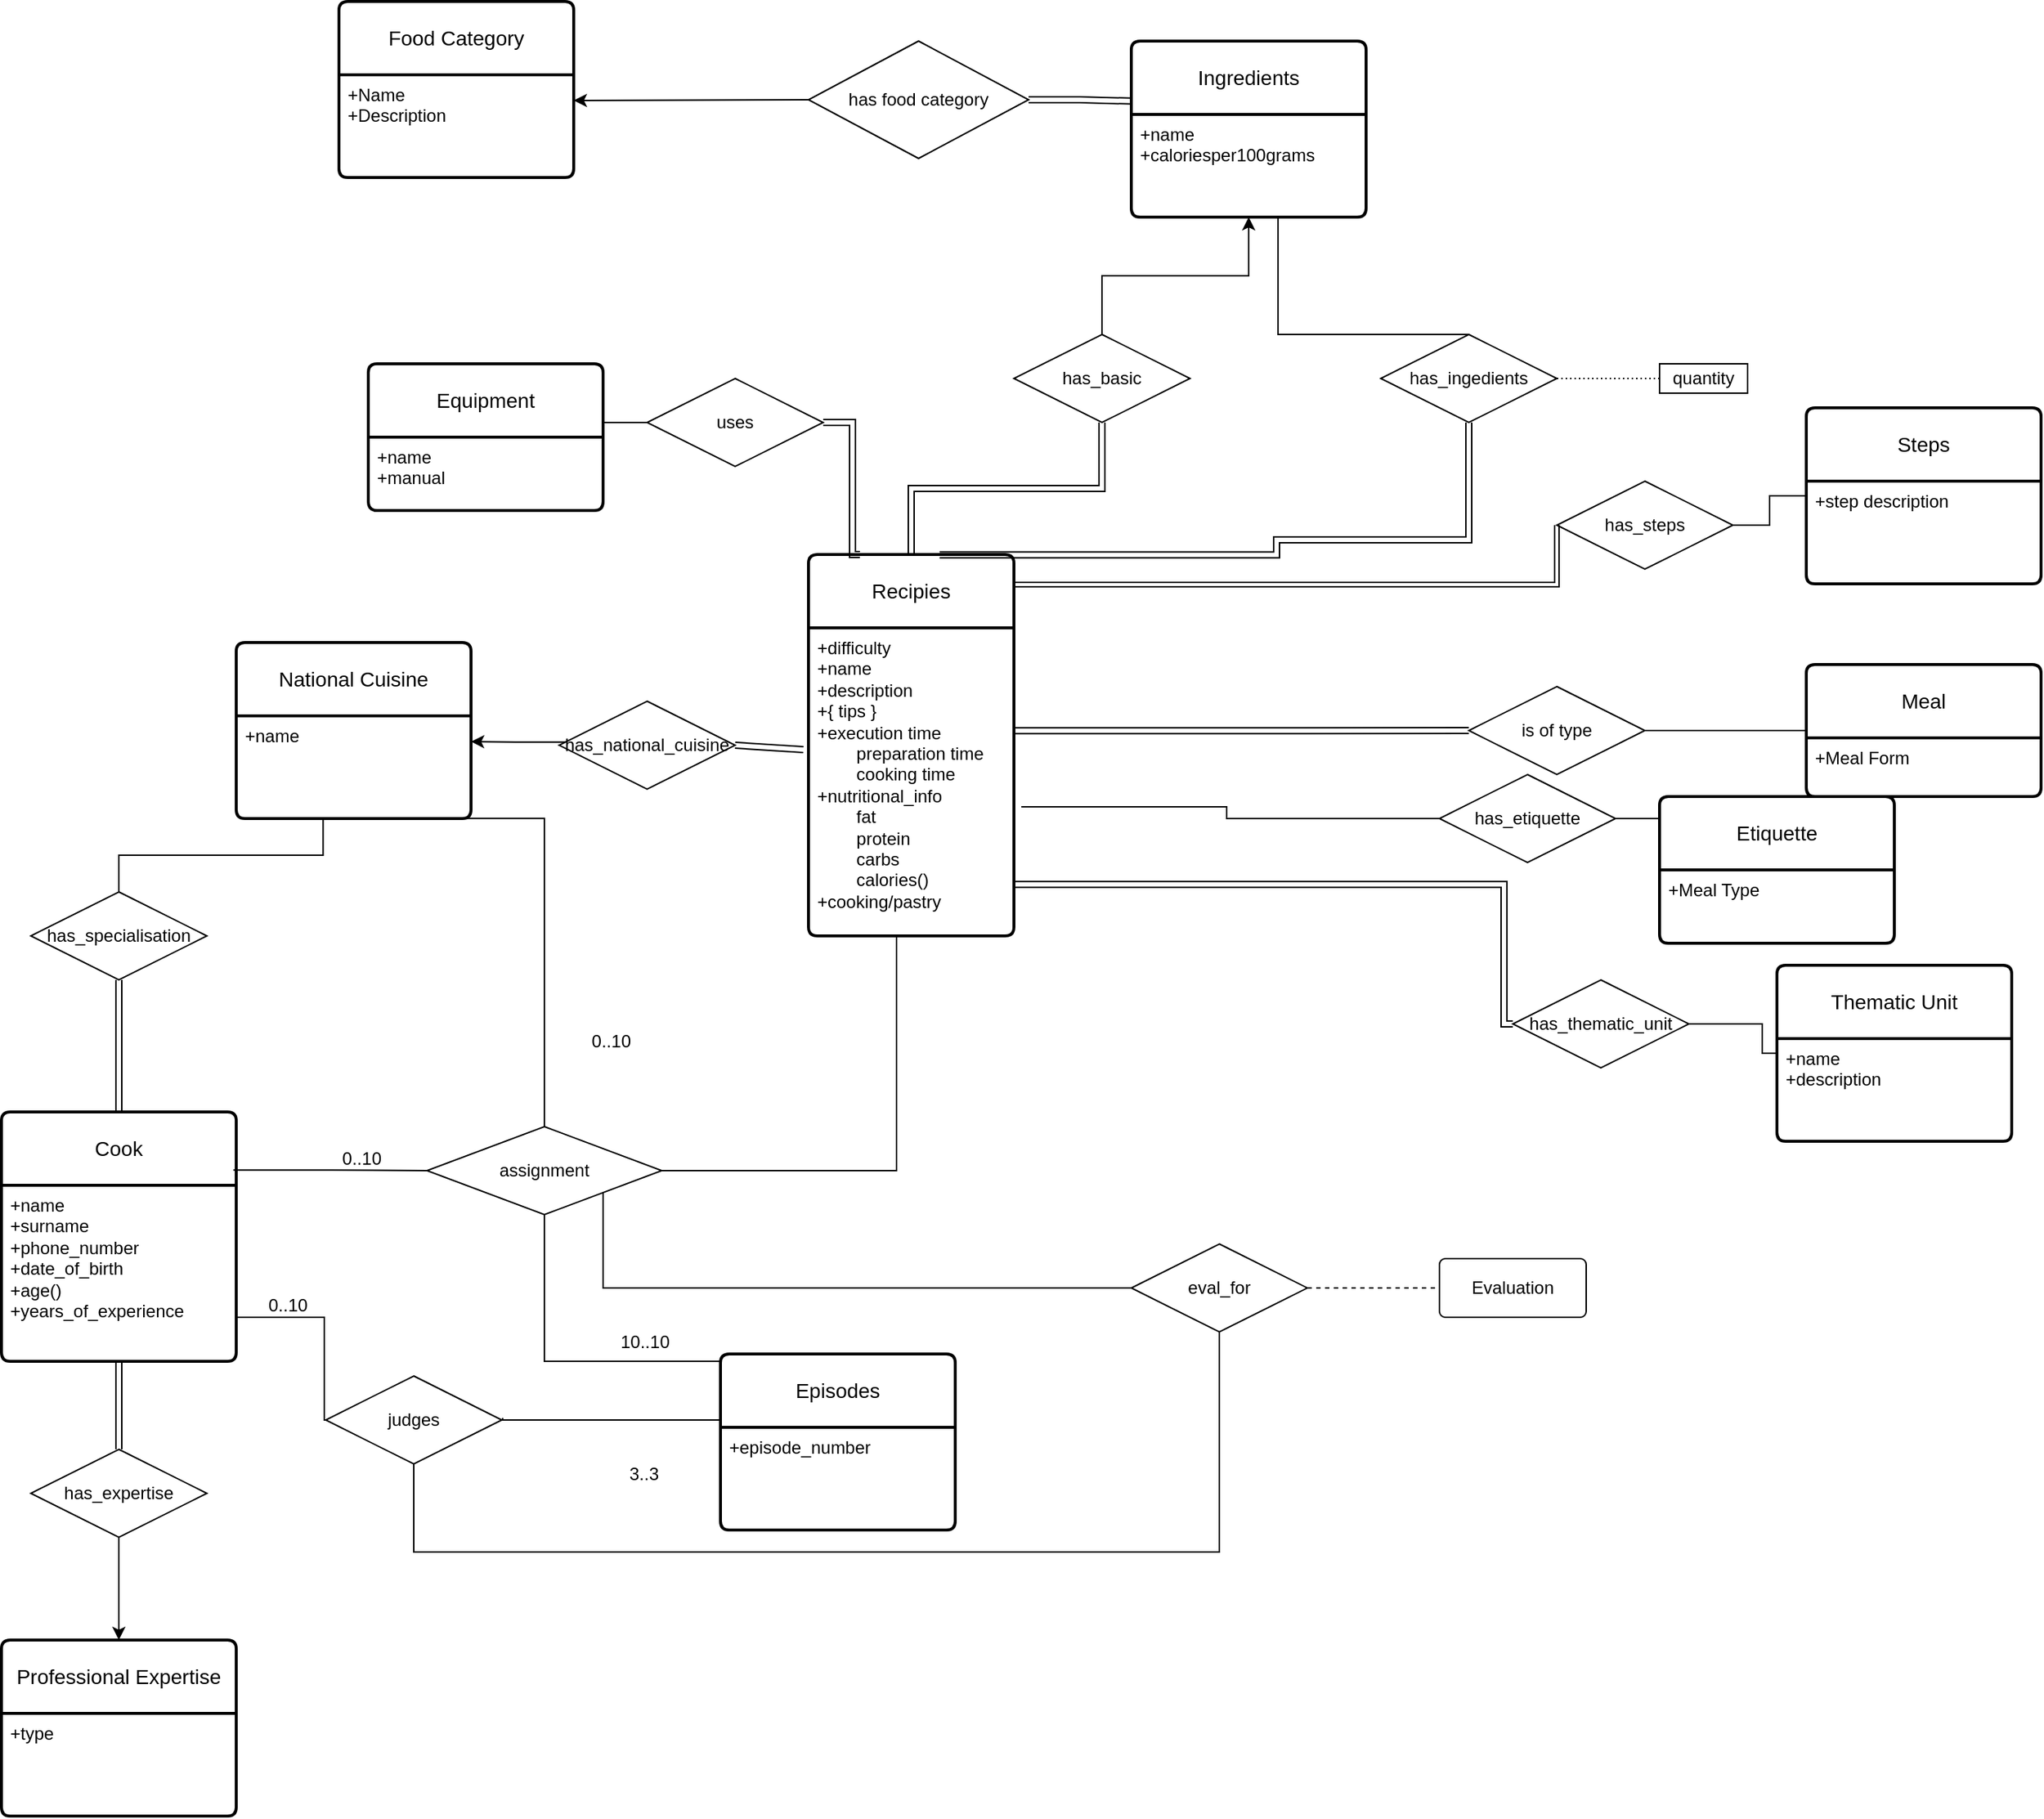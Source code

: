 <mxfile version="24.3.0" type="github">
  <diagram name="Page-1" id="VTxbm6ZFIvx-NwLl5isk">
    <mxGraphModel dx="2327" dy="1938" grid="1" gridSize="10" guides="1" tooltips="1" connect="1" arrows="1" fold="1" page="1" pageScale="1" pageWidth="827" pageHeight="1169" math="0" shadow="0">
      <root>
        <mxCell id="0" />
        <mxCell id="1" parent="0" />
        <mxCell id="XMQH14Z6CKcm3YTAraPi-1" value="Recipies" style="swimlane;childLayout=stackLayout;horizontal=1;startSize=50;horizontalStack=0;rounded=1;fontSize=14;fontStyle=0;strokeWidth=2;resizeParent=0;resizeLast=1;shadow=0;dashed=0;align=center;arcSize=4;whiteSpace=wrap;html=1;" parent="1" vertex="1">
          <mxGeometry x="-60" y="-80" width="140" height="260" as="geometry" />
        </mxCell>
        <mxCell id="XMQH14Z6CKcm3YTAraPi-2" value="&lt;div&gt;+difficulty&lt;/div&gt;&lt;div&gt;+name&lt;/div&gt;&lt;div&gt;+description&lt;/div&gt;&lt;div&gt;+{ tips }&lt;br&gt;&lt;/div&gt;&lt;div&gt;+execution time&lt;/div&gt;&lt;div&gt;&lt;span style=&quot;white-space: pre;&quot;&gt;&#x9;&lt;/span&gt;preparation time&lt;br&gt;&lt;/div&gt;&lt;div&gt;&lt;span style=&quot;white-space: pre;&quot;&gt;&#x9;&lt;/span&gt;cooking time&lt;br&gt;&lt;/div&gt;&lt;div&gt;+nutritional_info&lt;/div&gt;&lt;div&gt;&lt;span style=&quot;white-space: pre;&quot;&gt;&#x9;&lt;/span&gt;fat&lt;br&gt;&lt;/div&gt;&lt;div&gt;&lt;span style=&quot;white-space: pre;&quot;&gt;&lt;span style=&quot;white-space: pre;&quot;&gt;&#x9;&lt;/span&gt;protein&#x9;&lt;/span&gt;&lt;/div&gt;&lt;div&gt;&lt;span style=&quot;white-space: pre;&quot;&gt;&#x9;&lt;/span&gt;carbs&lt;br&gt;&lt;/div&gt;&lt;div&gt;&lt;span style=&quot;white-space: pre;&quot;&gt;&#x9;&lt;/span&gt;calories()&lt;br&gt;&lt;/div&gt;&lt;div&gt;+cooking/pastry&lt;/div&gt;" style="align=left;strokeColor=none;fillColor=none;spacingLeft=4;fontSize=12;verticalAlign=top;resizable=0;rotatable=0;part=1;html=1;" parent="XMQH14Z6CKcm3YTAraPi-1" vertex="1">
          <mxGeometry y="50" width="140" height="210" as="geometry" />
        </mxCell>
        <mxCell id="XMQH14Z6CKcm3YTAraPi-17" value="Meal" style="swimlane;childLayout=stackLayout;horizontal=1;startSize=50;horizontalStack=0;rounded=1;fontSize=14;fontStyle=0;strokeWidth=2;resizeParent=0;resizeLast=1;shadow=0;dashed=0;align=center;arcSize=4;whiteSpace=wrap;html=1;" parent="1" vertex="1">
          <mxGeometry x="620" y="-5" width="160" height="90" as="geometry" />
        </mxCell>
        <mxCell id="XMQH14Z6CKcm3YTAraPi-18" value="+Meal Form" style="align=left;strokeColor=none;fillColor=none;spacingLeft=4;fontSize=12;verticalAlign=top;resizable=0;rotatable=0;part=1;html=1;" parent="XMQH14Z6CKcm3YTAraPi-17" vertex="1">
          <mxGeometry y="50" width="160" height="40" as="geometry" />
        </mxCell>
        <mxCell id="XMQH14Z6CKcm3YTAraPi-20" value="is of type" style="shape=rhombus;perimeter=rhombusPerimeter;whiteSpace=wrap;html=1;align=center;" parent="1" vertex="1">
          <mxGeometry x="390" y="10" width="120" height="60" as="geometry" />
        </mxCell>
        <mxCell id="XMQH14Z6CKcm3YTAraPi-40" value="Equipment" style="swimlane;childLayout=stackLayout;horizontal=1;startSize=50;horizontalStack=0;rounded=1;fontSize=14;fontStyle=0;strokeWidth=2;resizeParent=0;resizeLast=1;shadow=0;dashed=0;align=center;arcSize=4;whiteSpace=wrap;html=1;" parent="1" vertex="1">
          <mxGeometry x="-360" y="-210" width="160" height="100" as="geometry" />
        </mxCell>
        <mxCell id="XMQH14Z6CKcm3YTAraPi-41" value="+name&lt;div&gt;+manual&lt;/div&gt;" style="align=left;strokeColor=none;fillColor=none;spacingLeft=4;fontSize=12;verticalAlign=top;resizable=0;rotatable=0;part=1;html=1;" parent="XMQH14Z6CKcm3YTAraPi-40" vertex="1">
          <mxGeometry y="50" width="160" height="50" as="geometry" />
        </mxCell>
        <mxCell id="2Po9amwctSR_0ZPWqHq3-2" value="uses" style="shape=rhombus;perimeter=rhombusPerimeter;whiteSpace=wrap;html=1;align=center;" parent="1" vertex="1">
          <mxGeometry x="-170" y="-200" width="120" height="60" as="geometry" />
        </mxCell>
        <mxCell id="2Po9amwctSR_0ZPWqHq3-4" value="" style="endArrow=none;html=1;rounded=0;exitX=1;exitY=0;exitDx=0;exitDy=0;entryX=0;entryY=0.5;entryDx=0;entryDy=0;edgeStyle=orthogonalEdgeStyle;" parent="1" source="XMQH14Z6CKcm3YTAraPi-41" target="2Po9amwctSR_0ZPWqHq3-2" edge="1">
          <mxGeometry relative="1" as="geometry">
            <mxPoint x="140" y="-110.11" as="sourcePoint" />
            <mxPoint x="180" y="-110" as="targetPoint" />
          </mxGeometry>
        </mxCell>
        <mxCell id="2Po9amwctSR_0ZPWqHq3-6" value="" style="endArrow=none;html=1;rounded=0;exitX=1;exitY=0.5;exitDx=0;exitDy=0;entryX=0.25;entryY=0;entryDx=0;entryDy=0;edgeStyle=orthogonalEdgeStyle;shape=link;" parent="1" source="2Po9amwctSR_0ZPWqHq3-2" target="XMQH14Z6CKcm3YTAraPi-1" edge="1">
          <mxGeometry relative="1" as="geometry">
            <mxPoint x="250" y="-60" as="sourcePoint" />
            <mxPoint x="249.71" y="-30" as="targetPoint" />
            <Array as="points">
              <mxPoint x="-30" y="-170" />
              <mxPoint x="-30" y="-80" />
            </Array>
          </mxGeometry>
        </mxCell>
        <mxCell id="2Po9amwctSR_0ZPWqHq3-7" value="Steps" style="swimlane;childLayout=stackLayout;horizontal=1;startSize=50;horizontalStack=0;rounded=1;fontSize=14;fontStyle=0;strokeWidth=2;resizeParent=0;resizeLast=1;shadow=0;dashed=0;align=center;arcSize=4;whiteSpace=wrap;html=1;" parent="1" vertex="1">
          <mxGeometry x="620" y="-180" width="160" height="120" as="geometry" />
        </mxCell>
        <mxCell id="2Po9amwctSR_0ZPWqHq3-8" value="+step description" style="align=left;strokeColor=none;fillColor=none;spacingLeft=4;fontSize=12;verticalAlign=top;resizable=0;rotatable=0;part=1;html=1;" parent="2Po9amwctSR_0ZPWqHq3-7" vertex="1">
          <mxGeometry y="50" width="160" height="70" as="geometry" />
        </mxCell>
        <mxCell id="2Po9amwctSR_0ZPWqHq3-23" style="edgeStyle=orthogonalEdgeStyle;rounded=0;orthogonalLoop=1;jettySize=auto;html=1;exitX=0.5;exitY=1;exitDx=0;exitDy=0;" parent="2Po9amwctSR_0ZPWqHq3-7" source="2Po9amwctSR_0ZPWqHq3-8" target="2Po9amwctSR_0ZPWqHq3-8" edge="1">
          <mxGeometry relative="1" as="geometry" />
        </mxCell>
        <mxCell id="2Po9amwctSR_0ZPWqHq3-9" value="has_steps" style="shape=rhombus;perimeter=rhombusPerimeter;whiteSpace=wrap;html=1;align=center;" parent="1" vertex="1">
          <mxGeometry x="450" y="-130" width="120" height="60" as="geometry" />
        </mxCell>
        <mxCell id="2Po9amwctSR_0ZPWqHq3-24" value="" style="endArrow=none;html=1;rounded=0;entryX=0;entryY=0.5;entryDx=0;entryDy=0;exitX=1;exitY=0.5;exitDx=0;exitDy=0;edgeStyle=orthogonalEdgeStyle;" parent="1" source="2Po9amwctSR_0ZPWqHq3-9" target="2Po9amwctSR_0ZPWqHq3-7" edge="1">
          <mxGeometry relative="1" as="geometry">
            <mxPoint x="440" y="-120.59" as="sourcePoint" />
            <mxPoint x="600" y="-120.59" as="targetPoint" />
          </mxGeometry>
        </mxCell>
        <mxCell id="2Po9amwctSR_0ZPWqHq3-25" value="" style="endArrow=none;html=1;rounded=0;entryX=0;entryY=0.5;entryDx=0;entryDy=0;edgeStyle=orthogonalEdgeStyle;shape=link;width=-3;exitX=0.999;exitY=0.079;exitDx=0;exitDy=0;exitPerimeter=0;" parent="1" source="XMQH14Z6CKcm3YTAraPi-1" target="2Po9amwctSR_0ZPWqHq3-9" edge="1">
          <mxGeometry relative="1" as="geometry">
            <mxPoint x="310" y="-60" as="sourcePoint" />
            <mxPoint x="280" y="-80" as="targetPoint" />
            <Array as="points">
              <mxPoint x="450" y="-59" />
            </Array>
          </mxGeometry>
        </mxCell>
        <mxCell id="rbIPk1YV6Hbxs7N49sFK-2" value="" style="endArrow=none;html=1;rounded=0;entryX=0;entryY=0.5;entryDx=0;entryDy=0;edgeStyle=orthogonalEdgeStyle;shape=link;exitX=1.001;exitY=0.334;exitDx=0;exitDy=0;exitPerimeter=0;" parent="1" source="XMQH14Z6CKcm3YTAraPi-2" target="XMQH14Z6CKcm3YTAraPi-20" edge="1">
          <mxGeometry relative="1" as="geometry">
            <mxPoint x="320" y="40" as="sourcePoint" />
            <mxPoint x="380" y="40" as="targetPoint" />
            <Array as="points" />
          </mxGeometry>
        </mxCell>
        <mxCell id="rbIPk1YV6Hbxs7N49sFK-3" value="" style="endArrow=none;html=1;rounded=0;entryX=0;entryY=0.5;entryDx=0;entryDy=0;exitX=1;exitY=0.5;exitDx=0;exitDy=0;edgeStyle=orthogonalEdgeStyle;" parent="1" source="XMQH14Z6CKcm3YTAraPi-20" target="XMQH14Z6CKcm3YTAraPi-17" edge="1">
          <mxGeometry relative="1" as="geometry">
            <mxPoint x="530" y="40" as="sourcePoint" />
            <mxPoint x="550" y="39.5" as="targetPoint" />
          </mxGeometry>
        </mxCell>
        <mxCell id="BiF_-z_ixwd8wcq8bitC-1" value="Ingredients" style="swimlane;childLayout=stackLayout;horizontal=1;startSize=50;horizontalStack=0;rounded=1;fontSize=14;fontStyle=0;strokeWidth=2;resizeParent=0;resizeLast=1;shadow=0;dashed=0;align=center;arcSize=4;whiteSpace=wrap;html=1;" parent="1" vertex="1">
          <mxGeometry x="160" y="-430" width="160" height="120" as="geometry" />
        </mxCell>
        <mxCell id="BiF_-z_ixwd8wcq8bitC-2" value="+name&lt;div&gt;+caloriesper100grams&lt;/div&gt;" style="align=left;strokeColor=none;fillColor=none;spacingLeft=4;fontSize=12;verticalAlign=top;resizable=0;rotatable=0;part=1;html=1;" parent="BiF_-z_ixwd8wcq8bitC-1" vertex="1">
          <mxGeometry y="50" width="160" height="70" as="geometry" />
        </mxCell>
        <mxCell id="BiF_-z_ixwd8wcq8bitC-3" value="has_ingedients" style="shape=rhombus;perimeter=rhombusPerimeter;whiteSpace=wrap;html=1;align=center;" parent="1" vertex="1">
          <mxGeometry x="330" y="-230" width="120" height="60" as="geometry" />
        </mxCell>
        <mxCell id="BiF_-z_ixwd8wcq8bitC-4" value="" style="endArrow=none;html=1;rounded=0;edgeStyle=orthogonalEdgeStyle;exitX=0.5;exitY=1;exitDx=0;exitDy=0;entryX=0.638;entryY=0.001;entryDx=0;entryDy=0;entryPerimeter=0;shape=link;" parent="1" source="BiF_-z_ixwd8wcq8bitC-3" target="XMQH14Z6CKcm3YTAraPi-1" edge="1">
          <mxGeometry relative="1" as="geometry">
            <mxPoint x="240" y="-170" as="sourcePoint" />
            <mxPoint x="260" y="-90" as="targetPoint" />
            <Array as="points">
              <mxPoint x="390" y="-90" />
              <mxPoint x="259" y="-90" />
            </Array>
          </mxGeometry>
        </mxCell>
        <mxCell id="BiF_-z_ixwd8wcq8bitC-5" value="" style="endArrow=none;html=1;rounded=0;exitX=0.5;exitY=1;exitDx=0;exitDy=0;entryX=0.5;entryY=0;entryDx=0;entryDy=0;edgeStyle=orthogonalEdgeStyle;" parent="1" source="BiF_-z_ixwd8wcq8bitC-2" target="BiF_-z_ixwd8wcq8bitC-3" edge="1">
          <mxGeometry relative="1" as="geometry">
            <mxPoint x="239.66" y="-300" as="sourcePoint" />
            <mxPoint x="240" y="-250" as="targetPoint" />
            <Array as="points">
              <mxPoint x="260" y="-310" />
            </Array>
          </mxGeometry>
        </mxCell>
        <mxCell id="BiF_-z_ixwd8wcq8bitC-6" value="" style="endArrow=none;html=1;rounded=0;dashed=1;dashPattern=1 2;exitX=1;exitY=0.5;exitDx=0;exitDy=0;entryX=0;entryY=0.5;entryDx=0;entryDy=0;edgeStyle=orthogonalEdgeStyle;" parent="1" source="BiF_-z_ixwd8wcq8bitC-3" target="BiF_-z_ixwd8wcq8bitC-8" edge="1">
          <mxGeometry relative="1" as="geometry">
            <mxPoint x="370" y="-210.71" as="sourcePoint" />
            <mxPoint x="410" y="-210" as="targetPoint" />
          </mxGeometry>
        </mxCell>
        <mxCell id="BiF_-z_ixwd8wcq8bitC-8" value="quantity" style="rounded=0;whiteSpace=wrap;html=1;" parent="1" vertex="1">
          <mxGeometry x="520" y="-210" width="60" height="20" as="geometry" />
        </mxCell>
        <mxCell id="BiF_-z_ixwd8wcq8bitC-9" value="Food Category" style="swimlane;childLayout=stackLayout;horizontal=1;startSize=50;horizontalStack=0;rounded=1;fontSize=14;fontStyle=0;strokeWidth=2;resizeParent=0;resizeLast=1;shadow=0;dashed=0;align=center;arcSize=4;whiteSpace=wrap;html=1;" parent="1" vertex="1">
          <mxGeometry x="-380" y="-457" width="160" height="120" as="geometry" />
        </mxCell>
        <mxCell id="BiF_-z_ixwd8wcq8bitC-10" value="+Name&lt;div&gt;+Description&lt;/div&gt;" style="align=left;strokeColor=none;fillColor=none;spacingLeft=4;fontSize=12;verticalAlign=top;resizable=0;rotatable=0;part=1;html=1;" parent="BiF_-z_ixwd8wcq8bitC-9" vertex="1">
          <mxGeometry y="50" width="160" height="70" as="geometry" />
        </mxCell>
        <mxCell id="mYW84UGy_Zn-pRBecV50-27" style="edgeStyle=orthogonalEdgeStyle;rounded=0;orthogonalLoop=1;jettySize=auto;html=1;exitX=0;exitY=0.5;exitDx=0;exitDy=0;entryX=1;entryY=0.25;entryDx=0;entryDy=0;" parent="1" source="BiF_-z_ixwd8wcq8bitC-11" target="BiF_-z_ixwd8wcq8bitC-10" edge="1">
          <mxGeometry relative="1" as="geometry">
            <Array as="points">
              <mxPoint x="-220" y="-390" />
            </Array>
          </mxGeometry>
        </mxCell>
        <mxCell id="BiF_-z_ixwd8wcq8bitC-11" value="has food category" style="shape=rhombus;perimeter=rhombusPerimeter;whiteSpace=wrap;html=1;align=center;" parent="1" vertex="1">
          <mxGeometry x="-60" y="-430" width="150" height="80" as="geometry" />
        </mxCell>
        <mxCell id="BiF_-z_ixwd8wcq8bitC-12" value="" style="endArrow=none;html=1;rounded=0;entryX=0.005;entryY=0.341;entryDx=0;entryDy=0;entryPerimeter=0;exitX=1;exitY=0.5;exitDx=0;exitDy=0;edgeStyle=orthogonalEdgeStyle;shape=link;" parent="1" source="BiF_-z_ixwd8wcq8bitC-11" target="BiF_-z_ixwd8wcq8bitC-1" edge="1">
          <mxGeometry relative="1" as="geometry">
            <mxPoint x="110" y="-389" as="sourcePoint" />
            <mxPoint x="160" y="-390" as="targetPoint" />
          </mxGeometry>
        </mxCell>
        <mxCell id="mYW84UGy_Zn-pRBecV50-25" style="edgeStyle=orthogonalEdgeStyle;rounded=0;orthogonalLoop=1;jettySize=auto;html=1;exitX=0.5;exitY=0;exitDx=0;exitDy=0;entryX=0.5;entryY=1;entryDx=0;entryDy=0;" parent="1" source="mYW84UGy_Zn-pRBecV50-1" target="BiF_-z_ixwd8wcq8bitC-2" edge="1">
          <mxGeometry relative="1" as="geometry" />
        </mxCell>
        <mxCell id="mYW84UGy_Zn-pRBecV50-1" value="has_basic" style="shape=rhombus;perimeter=rhombusPerimeter;whiteSpace=wrap;html=1;align=center;" parent="1" vertex="1">
          <mxGeometry x="80" y="-230" width="120" height="60" as="geometry" />
        </mxCell>
        <mxCell id="mYW84UGy_Zn-pRBecV50-2" value="" style="endArrow=none;html=1;rounded=0;entryX=0.5;entryY=1;entryDx=0;entryDy=0;edgeStyle=orthogonalEdgeStyle;shape=link;" parent="1" source="XMQH14Z6CKcm3YTAraPi-1" target="mYW84UGy_Zn-pRBecV50-1" edge="1">
          <mxGeometry relative="1" as="geometry">
            <mxPoint x="-150" y="-250" as="sourcePoint" />
            <mxPoint x="10" y="-250" as="targetPoint" />
          </mxGeometry>
        </mxCell>
        <mxCell id="mYW84UGy_Zn-pRBecV50-34" value="Cook" style="swimlane;childLayout=stackLayout;horizontal=1;startSize=50;horizontalStack=0;rounded=1;fontSize=14;fontStyle=0;strokeWidth=2;resizeParent=0;resizeLast=1;shadow=0;dashed=0;align=center;arcSize=4;whiteSpace=wrap;html=1;" parent="1" vertex="1">
          <mxGeometry x="-610" y="300" width="160" height="170" as="geometry" />
        </mxCell>
        <mxCell id="mYW84UGy_Zn-pRBecV50-35" value="+name&lt;div&gt;+surname&lt;/div&gt;&lt;div&gt;+phone_number&lt;/div&gt;&lt;div&gt;+date_of_birth&lt;/div&gt;&lt;div&gt;+age()&lt;/div&gt;&lt;div&gt;+years_of_experience&lt;/div&gt;" style="align=left;strokeColor=none;fillColor=none;spacingLeft=4;fontSize=12;verticalAlign=top;resizable=0;rotatable=0;part=1;html=1;" parent="mYW84UGy_Zn-pRBecV50-34" vertex="1">
          <mxGeometry y="50" width="160" height="120" as="geometry" />
        </mxCell>
        <mxCell id="mYW84UGy_Zn-pRBecV50-37" value="National Cuisine" style="swimlane;childLayout=stackLayout;horizontal=1;startSize=50;horizontalStack=0;rounded=1;fontSize=14;fontStyle=0;strokeWidth=2;resizeParent=0;resizeLast=1;shadow=0;dashed=0;align=center;arcSize=4;whiteSpace=wrap;html=1;" parent="1" vertex="1">
          <mxGeometry x="-450" y="-20" width="160" height="120" as="geometry" />
        </mxCell>
        <mxCell id="mYW84UGy_Zn-pRBecV50-38" value="+name" style="align=left;strokeColor=none;fillColor=none;spacingLeft=4;fontSize=12;verticalAlign=top;resizable=0;rotatable=0;part=1;html=1;" parent="mYW84UGy_Zn-pRBecV50-37" vertex="1">
          <mxGeometry y="50" width="160" height="70" as="geometry" />
        </mxCell>
        <mxCell id="mYW84UGy_Zn-pRBecV50-48" style="edgeStyle=orthogonalEdgeStyle;rounded=0;orthogonalLoop=1;jettySize=auto;html=1;entryX=1;entryY=0.25;entryDx=0;entryDy=0;exitX=0.086;exitY=0.465;exitDx=0;exitDy=0;exitPerimeter=0;" parent="1" source="mYW84UGy_Zn-pRBecV50-40" target="mYW84UGy_Zn-pRBecV50-38" edge="1">
          <mxGeometry relative="1" as="geometry">
            <mxPoint x="-330" y="50" as="targetPoint" />
            <Array as="points" />
          </mxGeometry>
        </mxCell>
        <mxCell id="mYW84UGy_Zn-pRBecV50-40" value="has_national_cuisine" style="shape=rhombus;perimeter=rhombusPerimeter;whiteSpace=wrap;html=1;align=center;" parent="1" vertex="1">
          <mxGeometry x="-230" y="20" width="120" height="60" as="geometry" />
        </mxCell>
        <mxCell id="mYW84UGy_Zn-pRBecV50-41" value="" style="endArrow=none;html=1;rounded=0;entryX=-0.025;entryY=0.395;entryDx=0;entryDy=0;entryPerimeter=0;exitX=1;exitY=0.5;exitDx=0;exitDy=0;shape=link;" parent="1" source="mYW84UGy_Zn-pRBecV50-40" target="XMQH14Z6CKcm3YTAraPi-2" edge="1">
          <mxGeometry relative="1" as="geometry">
            <mxPoint x="-90" y="200" as="sourcePoint" />
            <mxPoint x="70" y="200" as="targetPoint" />
          </mxGeometry>
        </mxCell>
        <mxCell id="mYW84UGy_Zn-pRBecV50-43" value="has_specialisation" style="shape=rhombus;perimeter=rhombusPerimeter;whiteSpace=wrap;html=1;align=center;" parent="1" vertex="1">
          <mxGeometry x="-590" y="150" width="120" height="60" as="geometry" />
        </mxCell>
        <mxCell id="mYW84UGy_Zn-pRBecV50-44" value="" style="endArrow=none;html=1;rounded=0;exitX=0.5;exitY=0;exitDx=0;exitDy=0;entryX=0.5;entryY=1;entryDx=0;entryDy=0;shape=link;" parent="1" source="mYW84UGy_Zn-pRBecV50-34" target="mYW84UGy_Zn-pRBecV50-43" edge="1">
          <mxGeometry relative="1" as="geometry">
            <mxPoint x="-90" y="200" as="sourcePoint" />
            <mxPoint x="70" y="200" as="targetPoint" />
          </mxGeometry>
        </mxCell>
        <mxCell id="mYW84UGy_Zn-pRBecV50-45" value="" style="endArrow=none;html=1;rounded=0;exitX=0.5;exitY=0;exitDx=0;exitDy=0;entryX=0.37;entryY=1.002;entryDx=0;entryDy=0;entryPerimeter=0;edgeStyle=orthogonalEdgeStyle;" parent="1" source="mYW84UGy_Zn-pRBecV50-43" target="mYW84UGy_Zn-pRBecV50-38" edge="1">
          <mxGeometry relative="1" as="geometry">
            <mxPoint x="-90" y="200" as="sourcePoint" />
            <mxPoint x="-460" y="130" as="targetPoint" />
          </mxGeometry>
        </mxCell>
        <mxCell id="mYW84UGy_Zn-pRBecV50-50" value="Professional Expertise" style="swimlane;childLayout=stackLayout;horizontal=1;startSize=50;horizontalStack=0;rounded=1;fontSize=14;fontStyle=0;strokeWidth=2;resizeParent=0;resizeLast=1;shadow=0;dashed=0;align=center;arcSize=4;whiteSpace=wrap;html=1;" parent="1" vertex="1">
          <mxGeometry x="-610" y="660" width="160" height="120" as="geometry" />
        </mxCell>
        <mxCell id="mYW84UGy_Zn-pRBecV50-51" value="+type" style="align=left;strokeColor=none;fillColor=none;spacingLeft=4;fontSize=12;verticalAlign=top;resizable=0;rotatable=0;part=1;html=1;" parent="mYW84UGy_Zn-pRBecV50-50" vertex="1">
          <mxGeometry y="50" width="160" height="70" as="geometry" />
        </mxCell>
        <mxCell id="mYW84UGy_Zn-pRBecV50-54" style="edgeStyle=orthogonalEdgeStyle;rounded=0;orthogonalLoop=1;jettySize=auto;html=1;exitX=0.5;exitY=1;exitDx=0;exitDy=0;entryX=0.5;entryY=0;entryDx=0;entryDy=0;" parent="1" source="mYW84UGy_Zn-pRBecV50-52" target="mYW84UGy_Zn-pRBecV50-50" edge="1">
          <mxGeometry relative="1" as="geometry">
            <mxPoint x="-400" y="620" as="sourcePoint" />
            <mxPoint x="-400" y="750" as="targetPoint" />
            <Array as="points">
              <mxPoint x="-530" y="660" />
              <mxPoint x="-530" y="660" />
            </Array>
          </mxGeometry>
        </mxCell>
        <mxCell id="mYW84UGy_Zn-pRBecV50-52" value="has_expertise" style="shape=rhombus;perimeter=rhombusPerimeter;whiteSpace=wrap;html=1;align=center;" parent="1" vertex="1">
          <mxGeometry x="-590" y="530" width="120" height="60" as="geometry" />
        </mxCell>
        <mxCell id="mYW84UGy_Zn-pRBecV50-53" value="" style="endArrow=none;html=1;rounded=0;exitX=0.5;exitY=1;exitDx=0;exitDy=0;entryX=0.5;entryY=0;entryDx=0;entryDy=0;shape=link;" parent="1" source="mYW84UGy_Zn-pRBecV50-35" target="mYW84UGy_Zn-pRBecV50-52" edge="1">
          <mxGeometry relative="1" as="geometry">
            <mxPoint x="-350" y="490" as="sourcePoint" />
            <mxPoint x="-350" y="610" as="targetPoint" />
          </mxGeometry>
        </mxCell>
        <mxCell id="mYW84UGy_Zn-pRBecV50-55" value="Episodes" style="swimlane;childLayout=stackLayout;horizontal=1;startSize=50;horizontalStack=0;rounded=1;fontSize=14;fontStyle=0;strokeWidth=2;resizeParent=0;resizeLast=1;shadow=0;dashed=0;align=center;arcSize=4;whiteSpace=wrap;html=1;" parent="1" vertex="1">
          <mxGeometry x="-120" y="465" width="160" height="120" as="geometry" />
        </mxCell>
        <mxCell id="mYW84UGy_Zn-pRBecV50-56" value="+episode_number" style="align=left;strokeColor=none;fillColor=none;spacingLeft=4;fontSize=12;verticalAlign=top;resizable=0;rotatable=0;part=1;html=1;" parent="mYW84UGy_Zn-pRBecV50-55" vertex="1">
          <mxGeometry y="50" width="160" height="70" as="geometry" />
        </mxCell>
        <mxCell id="mYW84UGy_Zn-pRBecV50-57" value="judges" style="shape=rhombus;perimeter=rhombusPerimeter;whiteSpace=wrap;html=1;align=center;" parent="1" vertex="1">
          <mxGeometry x="-389" y="480" width="120" height="60" as="geometry" />
        </mxCell>
        <mxCell id="mYW84UGy_Zn-pRBecV50-64" value="" style="html=1;rounded=0;endArrow=none;endFill=0;exitX=1;exitY=0.5;exitDx=0;exitDy=0;entryX=0;entryY=0.5;entryDx=0;entryDy=0;edgeStyle=orthogonalEdgeStyle;" parent="1" source="mYW84UGy_Zn-pRBecV50-35" target="mYW84UGy_Zn-pRBecV50-57" edge="1">
          <mxGeometry relative="1" as="geometry">
            <mxPoint x="-400" y="458.75" as="sourcePoint" />
            <mxPoint x="-240" y="458.75" as="targetPoint" />
            <Array as="points">
              <mxPoint x="-450" y="440" />
              <mxPoint x="-390" y="440" />
            </Array>
          </mxGeometry>
        </mxCell>
        <mxCell id="mYW84UGy_Zn-pRBecV50-65" value="0..10" style="resizable=0;html=1;whiteSpace=wrap;align=left;verticalAlign=bottom;" parent="mYW84UGy_Zn-pRBecV50-64" connectable="0" vertex="1">
          <mxGeometry x="-1" relative="1" as="geometry">
            <mxPoint x="20" y="30" as="offset" />
          </mxGeometry>
        </mxCell>
        <mxCell id="mYW84UGy_Zn-pRBecV50-67" value="" style="endArrow=none;html=1;rounded=0;edgeStyle=orthogonalEdgeStyle;exitX=1.005;exitY=0.477;exitDx=0;exitDy=0;exitPerimeter=0;entryX=-0.002;entryY=0.572;entryDx=0;entryDy=0;entryPerimeter=0;" parent="1" source="mYW84UGy_Zn-pRBecV50-57" target="mYW84UGy_Zn-pRBecV50-56" edge="1">
          <mxGeometry relative="1" as="geometry">
            <mxPoint x="-267.12" y="440.5" as="sourcePoint" />
            <mxPoint x="-160" y="510" as="targetPoint" />
            <Array as="points">
              <mxPoint x="-268" y="510" />
            </Array>
          </mxGeometry>
        </mxCell>
        <mxCell id="mYW84UGy_Zn-pRBecV50-69" value="3..3" style="resizable=0;html=1;whiteSpace=wrap;align=right;verticalAlign=bottom;" parent="mYW84UGy_Zn-pRBecV50-67" connectable="0" vertex="1">
          <mxGeometry x="1" relative="1" as="geometry">
            <mxPoint x="-40" as="offset" />
          </mxGeometry>
        </mxCell>
        <mxCell id="mYW84UGy_Zn-pRBecV50-70" value="assignment" style="shape=rhombus;perimeter=rhombusPerimeter;whiteSpace=wrap;html=1;align=center;" parent="1" vertex="1">
          <mxGeometry x="-320" y="310" width="160" height="60" as="geometry" />
        </mxCell>
        <mxCell id="mYW84UGy_Zn-pRBecV50-71" value="" style="html=1;rounded=0;exitX=0.5;exitY=1;exitDx=0;exitDy=0;entryX=0;entryY=0.25;entryDx=0;entryDy=0;edgeStyle=orthogonalEdgeStyle;endArrow=none;endFill=0;" parent="1" source="mYW84UGy_Zn-pRBecV50-70" target="mYW84UGy_Zn-pRBecV50-55" edge="1">
          <mxGeometry relative="1" as="geometry">
            <mxPoint x="-210" y="339.7" as="sourcePoint" />
            <mxPoint x="-50" y="339.7" as="targetPoint" />
            <Array as="points">
              <mxPoint x="-240" y="470" />
              <mxPoint x="-120" y="470" />
            </Array>
          </mxGeometry>
        </mxCell>
        <mxCell id="mYW84UGy_Zn-pRBecV50-72" value="10..10" style="resizable=0;html=1;whiteSpace=wrap;align=left;verticalAlign=bottom;" parent="mYW84UGy_Zn-pRBecV50-71" connectable="0" vertex="1">
          <mxGeometry x="-1" relative="1" as="geometry">
            <mxPoint x="50" y="95" as="offset" />
          </mxGeometry>
        </mxCell>
        <mxCell id="mYW84UGy_Zn-pRBecV50-81" value="" style="endArrow=none;html=1;rounded=0;exitX=0.988;exitY=0.233;exitDx=0;exitDy=0;exitPerimeter=0;entryX=0;entryY=0.5;entryDx=0;entryDy=0;edgeStyle=orthogonalEdgeStyle;" parent="1" source="mYW84UGy_Zn-pRBecV50-34" target="mYW84UGy_Zn-pRBecV50-70" edge="1">
          <mxGeometry relative="1" as="geometry">
            <mxPoint x="-440" y="339.79" as="sourcePoint" />
            <mxPoint x="-410" y="340" as="targetPoint" />
          </mxGeometry>
        </mxCell>
        <mxCell id="mYW84UGy_Zn-pRBecV50-82" value="0..10" style="resizable=0;html=1;whiteSpace=wrap;align=right;verticalAlign=bottom;" parent="mYW84UGy_Zn-pRBecV50-81" connectable="0" vertex="1">
          <mxGeometry x="1" relative="1" as="geometry">
            <mxPoint x="-30" as="offset" />
          </mxGeometry>
        </mxCell>
        <mxCell id="mYW84UGy_Zn-pRBecV50-89" value="" style="endArrow=none;html=1;rounded=0;entryX=0.5;entryY=0;entryDx=0;entryDy=0;edgeStyle=orthogonalEdgeStyle;exitX=0.894;exitY=0.998;exitDx=0;exitDy=0;exitPerimeter=0;" parent="1" source="mYW84UGy_Zn-pRBecV50-38" target="mYW84UGy_Zn-pRBecV50-70" edge="1">
          <mxGeometry relative="1" as="geometry">
            <mxPoint x="-370" y="160" as="sourcePoint" />
            <mxPoint x="-290" y="240" as="targetPoint" />
            <Array as="points">
              <mxPoint x="-240" y="100" />
            </Array>
          </mxGeometry>
        </mxCell>
        <mxCell id="mYW84UGy_Zn-pRBecV50-97" value="" style="endArrow=none;html=1;rounded=0;edgeStyle=orthogonalEdgeStyle;entryX=0.25;entryY=1;entryDx=0;entryDy=0;exitX=1;exitY=0.5;exitDx=0;exitDy=0;" parent="1" source="mYW84UGy_Zn-pRBecV50-70" target="XMQH14Z6CKcm3YTAraPi-2" edge="1">
          <mxGeometry relative="1" as="geometry">
            <mxPoint x="35" y="230" as="sourcePoint" />
            <mxPoint x="40" y="210" as="targetPoint" />
            <Array as="points">
              <mxPoint y="340" />
              <mxPoint y="180" />
            </Array>
          </mxGeometry>
        </mxCell>
        <mxCell id="mYW84UGy_Zn-pRBecV50-98" value="0..10" style="resizable=0;html=1;whiteSpace=wrap;align=right;verticalAlign=bottom;" parent="mYW84UGy_Zn-pRBecV50-97" connectable="0" vertex="1">
          <mxGeometry x="1" relative="1" as="geometry">
            <mxPoint x="-155" y="80" as="offset" />
          </mxGeometry>
        </mxCell>
        <mxCell id="1i_lyciq13t-V0meyT49-2" value="Etiquette" style="swimlane;childLayout=stackLayout;horizontal=1;startSize=50;horizontalStack=0;rounded=1;fontSize=14;fontStyle=0;strokeWidth=2;resizeParent=0;resizeLast=1;shadow=0;dashed=0;align=center;arcSize=4;whiteSpace=wrap;html=1;" parent="1" vertex="1">
          <mxGeometry x="520" y="85" width="160" height="100" as="geometry" />
        </mxCell>
        <mxCell id="1i_lyciq13t-V0meyT49-3" value="+Meal Type" style="align=left;strokeColor=none;fillColor=none;spacingLeft=4;fontSize=12;verticalAlign=top;resizable=0;rotatable=0;part=1;html=1;" parent="1i_lyciq13t-V0meyT49-2" vertex="1">
          <mxGeometry y="50" width="160" height="50" as="geometry" />
        </mxCell>
        <mxCell id="1i_lyciq13t-V0meyT49-4" value="has_etiquette" style="shape=rhombus;perimeter=rhombusPerimeter;whiteSpace=wrap;html=1;align=center;" parent="1" vertex="1">
          <mxGeometry x="370" y="70" width="120" height="60" as="geometry" />
        </mxCell>
        <mxCell id="1i_lyciq13t-V0meyT49-5" value="" style="endArrow=none;html=1;rounded=0;exitX=0;exitY=0;exitDx=0;exitDy=0;entryX=1;entryY=0.5;entryDx=0;entryDy=0;edgeStyle=orthogonalEdgeStyle;" parent="1" source="1i_lyciq13t-V0meyT49-3" target="1i_lyciq13t-V0meyT49-4" edge="1">
          <mxGeometry relative="1" as="geometry">
            <mxPoint x="460" y="209" as="sourcePoint" />
            <mxPoint x="620" y="209" as="targetPoint" />
          </mxGeometry>
        </mxCell>
        <mxCell id="1i_lyciq13t-V0meyT49-7" value="" style="endArrow=none;html=1;rounded=0;entryX=0;entryY=0.5;entryDx=0;entryDy=0;exitX=1.036;exitY=0.581;exitDx=0;exitDy=0;exitPerimeter=0;edgeStyle=orthogonalEdgeStyle;" parent="1" source="XMQH14Z6CKcm3YTAraPi-2" target="1i_lyciq13t-V0meyT49-4" edge="1">
          <mxGeometry relative="1" as="geometry">
            <mxPoint x="311" y="220" as="sourcePoint" />
            <mxPoint x="360" y="221" as="targetPoint" />
            <Array as="points">
              <mxPoint x="225" y="92" />
              <mxPoint x="225" y="100" />
            </Array>
          </mxGeometry>
        </mxCell>
        <mxCell id="1i_lyciq13t-V0meyT49-8" value="Thematic Unit" style="swimlane;childLayout=stackLayout;horizontal=1;startSize=50;horizontalStack=0;rounded=1;fontSize=14;fontStyle=0;strokeWidth=2;resizeParent=0;resizeLast=1;shadow=0;dashed=0;align=center;arcSize=4;whiteSpace=wrap;html=1;" parent="1" vertex="1">
          <mxGeometry x="600" y="200" width="160" height="120" as="geometry" />
        </mxCell>
        <mxCell id="1i_lyciq13t-V0meyT49-9" value="+name&lt;div&gt;+description&lt;/div&gt;" style="align=left;strokeColor=none;fillColor=none;spacingLeft=4;fontSize=12;verticalAlign=top;resizable=0;rotatable=0;part=1;html=1;" parent="1i_lyciq13t-V0meyT49-8" vertex="1">
          <mxGeometry y="50" width="160" height="70" as="geometry" />
        </mxCell>
        <mxCell id="1i_lyciq13t-V0meyT49-10" value="has_thematic_unit" style="shape=rhombus;perimeter=rhombusPerimeter;whiteSpace=wrap;html=1;align=center;" parent="1" vertex="1">
          <mxGeometry x="420" y="210" width="120" height="60" as="geometry" />
        </mxCell>
        <mxCell id="1i_lyciq13t-V0meyT49-11" value="" style="endArrow=none;html=1;rounded=0;entryX=1;entryY=0.5;entryDx=0;entryDy=0;exitX=0;exitY=0.5;exitDx=0;exitDy=0;edgeStyle=orthogonalEdgeStyle;" parent="1" source="1i_lyciq13t-V0meyT49-8" target="1i_lyciq13t-V0meyT49-10" edge="1">
          <mxGeometry relative="1" as="geometry">
            <mxPoint x="580" y="250" as="sourcePoint" />
            <mxPoint x="740" y="250" as="targetPoint" />
            <Array as="points">
              <mxPoint x="590" y="240" />
            </Array>
          </mxGeometry>
        </mxCell>
        <mxCell id="1i_lyciq13t-V0meyT49-12" value="" style="endArrow=none;html=1;rounded=0;entryX=0.993;entryY=0.833;entryDx=0;entryDy=0;entryPerimeter=0;shape=link;edgeStyle=orthogonalEdgeStyle;exitX=0;exitY=0.5;exitDx=0;exitDy=0;" parent="1" source="1i_lyciq13t-V0meyT49-10" target="XMQH14Z6CKcm3YTAraPi-2" edge="1">
          <mxGeometry relative="1" as="geometry">
            <mxPoint x="430" y="220" as="sourcePoint" />
            <mxPoint x="739" y="270" as="targetPoint" />
            <Array as="points">
              <mxPoint x="414" y="145" />
            </Array>
          </mxGeometry>
        </mxCell>
        <mxCell id="1i_lyciq13t-V0meyT49-25" style="edgeStyle=orthogonalEdgeStyle;rounded=0;orthogonalLoop=1;jettySize=auto;html=1;exitX=0;exitY=0.5;exitDx=0;exitDy=0;entryX=1;entryY=1;entryDx=0;entryDy=0;endArrow=none;endFill=0;" parent="1" source="1i_lyciq13t-V0meyT49-24" target="mYW84UGy_Zn-pRBecV50-70" edge="1">
          <mxGeometry relative="1" as="geometry" />
        </mxCell>
        <mxCell id="1i_lyciq13t-V0meyT49-26" style="edgeStyle=orthogonalEdgeStyle;rounded=0;orthogonalLoop=1;jettySize=auto;html=1;exitX=0.5;exitY=1;exitDx=0;exitDy=0;entryX=0.5;entryY=1;entryDx=0;entryDy=0;endArrow=none;endFill=0;" parent="1" source="1i_lyciq13t-V0meyT49-24" target="mYW84UGy_Zn-pRBecV50-57" edge="1">
          <mxGeometry relative="1" as="geometry">
            <Array as="points">
              <mxPoint x="220" y="600" />
              <mxPoint x="-329" y="600" />
            </Array>
          </mxGeometry>
        </mxCell>
        <mxCell id="1i_lyciq13t-V0meyT49-28" style="edgeStyle=orthogonalEdgeStyle;rounded=0;orthogonalLoop=1;jettySize=auto;html=1;exitX=1;exitY=0.5;exitDx=0;exitDy=0;endArrow=none;endFill=0;dashed=1;" parent="1" source="1i_lyciq13t-V0meyT49-24" target="1i_lyciq13t-V0meyT49-27" edge="1">
          <mxGeometry relative="1" as="geometry" />
        </mxCell>
        <mxCell id="1i_lyciq13t-V0meyT49-24" value="&lt;div&gt;eval_for&lt;/div&gt;" style="shape=rhombus;perimeter=rhombusPerimeter;whiteSpace=wrap;html=1;align=center;" parent="1" vertex="1">
          <mxGeometry x="160" y="390" width="120" height="60" as="geometry" />
        </mxCell>
        <mxCell id="1i_lyciq13t-V0meyT49-27" value="Evaluation" style="rounded=1;arcSize=10;whiteSpace=wrap;html=1;align=center;" parent="1" vertex="1">
          <mxGeometry x="370" y="400" width="100" height="40" as="geometry" />
        </mxCell>
      </root>
    </mxGraphModel>
  </diagram>
</mxfile>
